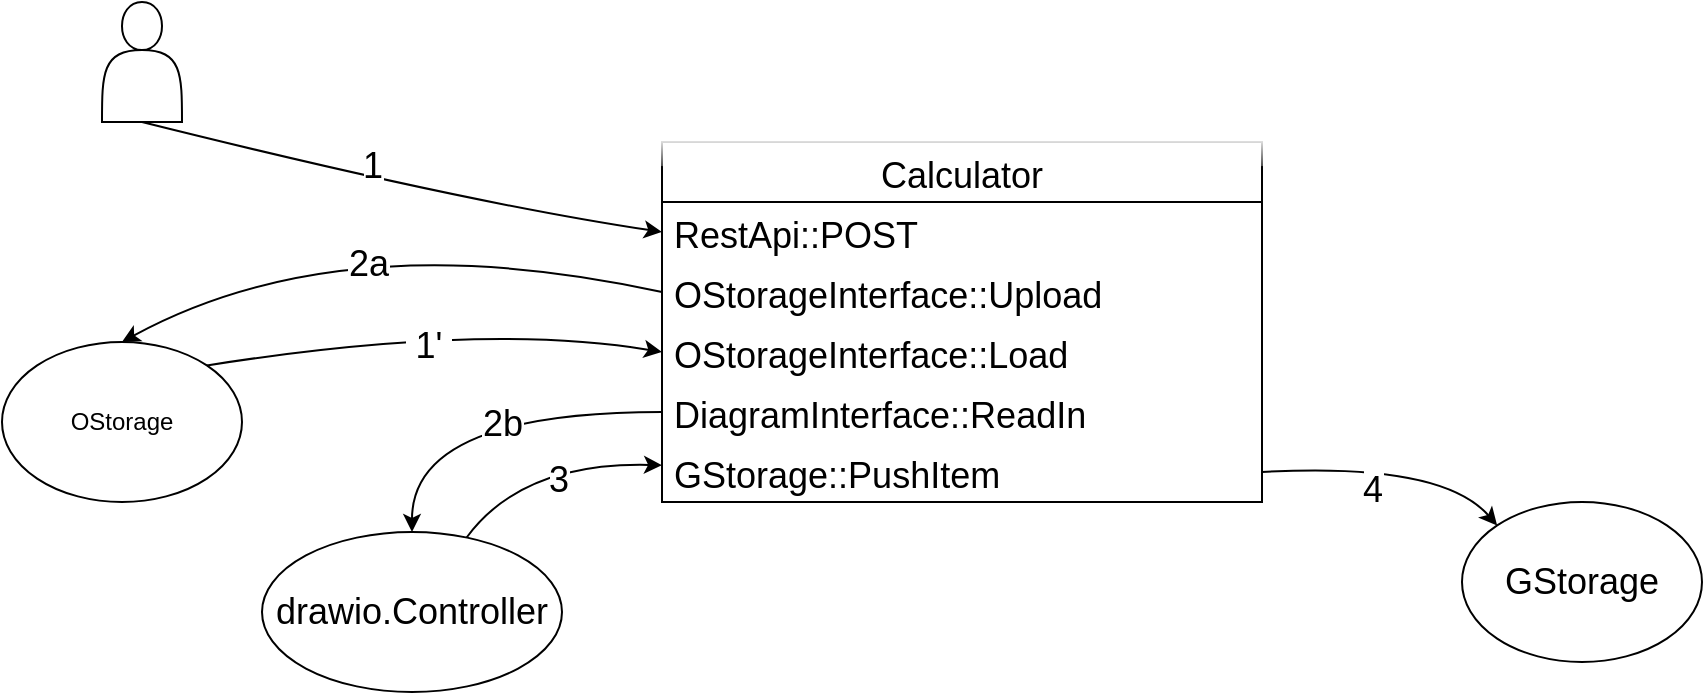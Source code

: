 <mxfile version="20.5.3" type="embed" pages="2"><diagram id="j2BXZ4_hQeI_ByrBw5EK" name="Page-1"><mxGraphModel dx="1712" dy="1120" grid="1" gridSize="10" guides="1" tooltips="1" connect="1" arrows="1" fold="1" page="1" pageScale="1" pageWidth="827" pageHeight="1169" math="0" shadow="0"><root><mxCell id="0"/><mxCell id="1" parent="0"/><mxCell id="cFvfwLcXu9r0Pdm2lPaQ-8" value="" style="edgeStyle=orthogonalEdgeStyle;rounded=0;orthogonalLoop=1;jettySize=auto;html=1;fontSize=18;curved=1;exitX=0;exitY=0.5;exitDx=0;exitDy=0;" parent="1" source="cFvfwLcXu9r0Pdm2lPaQ-19" target="cFvfwLcXu9r0Pdm2lPaQ-7" edge="1"><mxGeometry relative="1" as="geometry"><mxPoint x="440" y="555" as="sourcePoint"/></mxGeometry></mxCell><mxCell id="cFvfwLcXu9r0Pdm2lPaQ-12" value="2b" style="edgeLabel;html=1;align=center;verticalAlign=middle;resizable=0;points=[];fontSize=18;" parent="cFvfwLcXu9r0Pdm2lPaQ-8" vertex="1" connectable="0"><mxGeometry x="0.366" y="8" relative="1" as="geometry"><mxPoint x="37" y="4" as="offset"/></mxGeometry></mxCell><mxCell id="cFvfwLcXu9r0Pdm2lPaQ-2" value="" style="shape=actor;whiteSpace=wrap;html=1;" parent="1" vertex="1"><mxGeometry x="10" y="240" width="40" height="60" as="geometry"/></mxCell><mxCell id="cFvfwLcXu9r0Pdm2lPaQ-3" value="OStorage" style="ellipse;whiteSpace=wrap;html=1;" parent="1" vertex="1"><mxGeometry x="-40" y="410" width="120" height="80" as="geometry"/></mxCell><mxCell id="cFvfwLcXu9r0Pdm2lPaQ-4" value="" style="curved=1;endArrow=classic;html=1;rounded=0;exitX=0.5;exitY=1;exitDx=0;exitDy=0;entryX=0;entryY=0.5;entryDx=0;entryDy=0;" parent="1" source="cFvfwLcXu9r0Pdm2lPaQ-2" target="cFvfwLcXu9r0Pdm2lPaQ-18" edge="1"><mxGeometry width="50" height="50" relative="1" as="geometry"><mxPoint x="170" y="360" as="sourcePoint"/><mxPoint x="287.574" y="351.716" as="targetPoint"/><Array as="points"><mxPoint x="190" y="340"/></Array></mxGeometry></mxCell><mxCell id="cFvfwLcXu9r0Pdm2lPaQ-10" value="1" style="edgeLabel;html=1;align=center;verticalAlign=middle;resizable=0;points=[];fontSize=18;" parent="cFvfwLcXu9r0Pdm2lPaQ-4" vertex="1" connectable="0"><mxGeometry x="-0.119" y="5" relative="1" as="geometry"><mxPoint y="-2" as="offset"/></mxGeometry></mxCell><mxCell id="cFvfwLcXu9r0Pdm2lPaQ-5" value="" style="curved=1;endArrow=classic;html=1;rounded=0;exitX=1;exitY=0;exitDx=0;exitDy=0;entryX=0;entryY=0.5;entryDx=0;entryDy=0;" parent="1" source="cFvfwLcXu9r0Pdm2lPaQ-3" target="cFvfwLcXu9r0Pdm2lPaQ-20" edge="1"><mxGeometry width="50" height="50" relative="1" as="geometry"><mxPoint x="390" y="600" as="sourcePoint"/><mxPoint x="740" y="370" as="targetPoint"/><Array as="points"><mxPoint x="200" y="400"/></Array></mxGeometry></mxCell><mxCell id="cFvfwLcXu9r0Pdm2lPaQ-11" value="&amp;nbsp;1'&amp;nbsp;" style="edgeLabel;html=1;align=center;verticalAlign=middle;resizable=0;points=[];fontSize=18;" parent="cFvfwLcXu9r0Pdm2lPaQ-5" vertex="1" connectable="0"><mxGeometry x="-0.01" y="-6" relative="1" as="geometry"><mxPoint x="-3" y="2" as="offset"/></mxGeometry></mxCell><mxCell id="cFvfwLcXu9r0Pdm2lPaQ-7" value="&lt;font style=&quot;font-size: 18px&quot;&gt;drawio.Controller&lt;/font&gt;" style="ellipse;whiteSpace=wrap;html=1;" parent="1" vertex="1"><mxGeometry x="90" y="505" width="150" height="80" as="geometry"/></mxCell><mxCell id="cFvfwLcXu9r0Pdm2lPaQ-17" value="Calculator" style="swimlane;fontStyle=0;childLayout=stackLayout;horizontal=1;startSize=30;horizontalStack=0;resizeParent=1;resizeParentMax=0;resizeLast=0;collapsible=1;marginBottom=0;fontSize=18;glass=1;labelPadding=0;" parent="1" vertex="1"><mxGeometry x="290" y="310" width="300" height="180" as="geometry"><mxRectangle x="290" y="310" width="110" height="30" as="alternateBounds"/></mxGeometry></mxCell><mxCell id="cFvfwLcXu9r0Pdm2lPaQ-18" value="RestApi::POST" style="text;strokeColor=none;fillColor=none;align=left;verticalAlign=middle;spacingLeft=4;spacingRight=4;overflow=hidden;points=[[0,0.5],[1,0.5]];portConstraint=eastwest;rotatable=0;fontSize=18;" parent="cFvfwLcXu9r0Pdm2lPaQ-17" vertex="1"><mxGeometry y="30" width="300" height="30" as="geometry"/></mxCell><mxCell id="cFvfwLcXu9r0Pdm2lPaQ-34" value="OStorageInterface::Upload" style="text;strokeColor=none;fillColor=none;align=left;verticalAlign=middle;spacingLeft=4;spacingRight=4;overflow=hidden;points=[[0,0.5],[1,0.5]];portConstraint=eastwest;rotatable=0;glass=1;fontSize=18;" parent="cFvfwLcXu9r0Pdm2lPaQ-17" vertex="1"><mxGeometry y="60" width="300" height="30" as="geometry"/></mxCell><mxCell id="cFvfwLcXu9r0Pdm2lPaQ-20" value="OStorageInterface::Load" style="text;strokeColor=none;fillColor=none;align=left;verticalAlign=middle;spacingLeft=4;spacingRight=4;overflow=hidden;points=[[0,0.5],[1,0.5]];portConstraint=eastwest;rotatable=0;fontSize=18;" parent="cFvfwLcXu9r0Pdm2lPaQ-17" vertex="1"><mxGeometry y="90" width="300" height="30" as="geometry"/></mxCell><mxCell id="cFvfwLcXu9r0Pdm2lPaQ-19" value="DiagramInterface::ReadIn" style="text;strokeColor=none;fillColor=none;align=left;verticalAlign=middle;spacingLeft=4;spacingRight=4;overflow=hidden;points=[[0,0.5],[1,0.5]];portConstraint=eastwest;rotatable=0;fontSize=18;" parent="cFvfwLcXu9r0Pdm2lPaQ-17" vertex="1"><mxGeometry y="120" width="300" height="30" as="geometry"/></mxCell><mxCell id="cFvfwLcXu9r0Pdm2lPaQ-26" value="GStorage::PushItem" style="text;strokeColor=none;fillColor=none;align=left;verticalAlign=middle;spacingLeft=4;spacingRight=4;overflow=hidden;points=[[0,0.5],[1,0.5]];portConstraint=eastwest;rotatable=0;glass=1;fontSize=18;" parent="cFvfwLcXu9r0Pdm2lPaQ-17" vertex="1"><mxGeometry y="150" width="300" height="30" as="geometry"/></mxCell><mxCell id="cFvfwLcXu9r0Pdm2lPaQ-27" value="" style="curved=1;endArrow=classic;html=1;rounded=0;fontSize=18;" parent="1" source="cFvfwLcXu9r0Pdm2lPaQ-7" target="cFvfwLcXu9r0Pdm2lPaQ-26" edge="1"><mxGeometry width="50" height="50" relative="1" as="geometry"><mxPoint x="400" y="570" as="sourcePoint"/><mxPoint x="450" y="520" as="targetPoint"/><Array as="points"><mxPoint x="220" y="470"/></Array></mxGeometry></mxCell><mxCell id="cFvfwLcXu9r0Pdm2lPaQ-28" value="3" style="edgeLabel;html=1;align=center;verticalAlign=middle;resizable=0;points=[];fontSize=18;" parent="cFvfwLcXu9r0Pdm2lPaQ-27" vertex="1" connectable="0"><mxGeometry x="0.266" y="-15" relative="1" as="geometry"><mxPoint x="-9" y="-7" as="offset"/></mxGeometry></mxCell><mxCell id="cFvfwLcXu9r0Pdm2lPaQ-29" value="GStorage" style="ellipse;whiteSpace=wrap;html=1;glass=1;fontSize=18;" parent="1" vertex="1"><mxGeometry x="690" y="490" width="120" height="80" as="geometry"/></mxCell><mxCell id="cFvfwLcXu9r0Pdm2lPaQ-30" value="" style="curved=1;endArrow=classic;html=1;rounded=0;fontSize=18;exitX=1;exitY=0.5;exitDx=0;exitDy=0;entryX=0;entryY=0;entryDx=0;entryDy=0;" parent="1" source="cFvfwLcXu9r0Pdm2lPaQ-26" target="cFvfwLcXu9r0Pdm2lPaQ-29" edge="1"><mxGeometry width="50" height="50" relative="1" as="geometry"><mxPoint x="640" y="480" as="sourcePoint"/><mxPoint x="690" y="430" as="targetPoint"/><Array as="points"><mxPoint x="680" y="470"/></Array></mxGeometry></mxCell><mxCell id="cFvfwLcXu9r0Pdm2lPaQ-31" value="4" style="edgeLabel;html=1;align=center;verticalAlign=middle;resizable=0;points=[];fontSize=18;" parent="cFvfwLcXu9r0Pdm2lPaQ-30" vertex="1" connectable="0"><mxGeometry x="-0.183" y="-11" relative="1" as="geometry"><mxPoint y="1" as="offset"/></mxGeometry></mxCell><mxCell id="cFvfwLcXu9r0Pdm2lPaQ-32" value="" style="curved=1;endArrow=classic;html=1;rounded=0;fontSize=18;entryX=0.5;entryY=0;entryDx=0;entryDy=0;exitX=0;exitY=0.5;exitDx=0;exitDy=0;" parent="1" source="cFvfwLcXu9r0Pdm2lPaQ-34" target="cFvfwLcXu9r0Pdm2lPaQ-3" edge="1"><mxGeometry width="50" height="50" relative="1" as="geometry"><mxPoint x="280" y="390" as="sourcePoint"/><mxPoint x="150" y="380" as="targetPoint"/><Array as="points"><mxPoint x="130" y="350"/></Array></mxGeometry></mxCell><mxCell id="cFvfwLcXu9r0Pdm2lPaQ-33" value="2a" style="edgeLabel;html=1;align=center;verticalAlign=middle;resizable=0;points=[];fontSize=18;" parent="cFvfwLcXu9r0Pdm2lPaQ-32" vertex="1" connectable="0"><mxGeometry x="0.023" y="-6" relative="1" as="geometry"><mxPoint x="-4" y="23" as="offset"/></mxGeometry></mxCell></root></mxGraphModel></diagram><diagram id="Y6_PfOeL8vAFTN9dma1x" name="Page-2"><mxGraphModel dx="1125" dy="1148" grid="1" gridSize="10" guides="1" tooltips="1" connect="1" arrows="1" fold="1" page="1" pageScale="1" pageWidth="827" pageHeight="1169" math="0" shadow="0"><root><mxCell id="0"/><mxCell id="1" parent="0"/><mxCell id="a76H_n0qe2778WBYgKAY-1" value="DiagramConverter" style="ellipse;whiteSpace=wrap;html=1;glass=1;fontSize=18;sketch=1;rounded=1;" parent="1" vertex="1"><mxGeometry x="1030" y="235" width="160" height="80" as="geometry"/></mxCell><mxCell id="a76H_n0qe2778WBYgKAY-2" value="OStorage" style="ellipse;whiteSpace=wrap;html=1;fontSize=18;glass=1;sketch=1;rounded=1;" parent="1" vertex="1"><mxGeometry x="1060" y="320" width="120" height="60" as="geometry"/></mxCell><mxCell id="a76H_n0qe2778WBYgKAY-6" value="GStorage" style="ellipse;whiteSpace=wrap;html=1;fontSize=18;glass=1;sketch=1;rounded=1;" parent="1" vertex="1"><mxGeometry x="1070" y="390" width="120" height="60" as="geometry"/></mxCell><mxCell id="a76H_n0qe2778WBYgKAY-8" value="type Diagram::Item" style="ellipse;whiteSpace=wrap;html=1;glass=1;fontSize=18;sketch=1;rounded=1;" parent="1" vertex="1"><mxGeometry x="376" y="30" width="196" height="80" as="geometry"/></mxCell><mxCell id="a76H_n0qe2778WBYgKAY-19" value="" style="edgeStyle=orthogonalEdgeStyle;rounded=1;orthogonalLoop=1;jettySize=auto;html=1;fontSize=18;entryX=0;entryY=0.5;entryDx=0;entryDy=0;exitX=1;exitY=1;exitDx=0;exitDy=0;sketch=1;" parent="1" source="a76H_n0qe2778WBYgKAY-11" target="a76H_n0qe2778WBYgKAY-17" edge="1"><mxGeometry relative="1" as="geometry"/></mxCell><mxCell id="a76H_n0qe2778WBYgKAY-20" value="" style="edgeStyle=orthogonalEdgeStyle;rounded=1;orthogonalLoop=1;jettySize=auto;html=1;fontSize=18;entryX=0;entryY=0.5;entryDx=0;entryDy=0;sketch=1;" parent="1" source="a76H_n0qe2778WBYgKAY-11" target="a76H_n0qe2778WBYgKAY-16" edge="1"><mxGeometry relative="1" as="geometry"/></mxCell><mxCell id="a76H_n0qe2778WBYgKAY-21" value="" style="edgeStyle=orthogonalEdgeStyle;rounded=1;orthogonalLoop=1;jettySize=auto;html=1;fontSize=18;sketch=1;" parent="1" source="a76H_n0qe2778WBYgKAY-11" target="a76H_n0qe2778WBYgKAY-18" edge="1"><mxGeometry relative="1" as="geometry"/></mxCell><mxCell id="a76H_n0qe2778WBYgKAY-24" value="" style="edgeStyle=orthogonalEdgeStyle;rounded=1;orthogonalLoop=1;jettySize=auto;html=1;fontSize=18;entryX=0;entryY=0.5;entryDx=0;entryDy=0;sketch=1;" parent="1" source="a76H_n0qe2778WBYgKAY-11" target="a76H_n0qe2778WBYgKAY-23" edge="1"><mxGeometry relative="1" as="geometry"/></mxCell><mxCell id="a76H_n0qe2778WBYgKAY-25" value="" style="edgeStyle=orthogonalEdgeStyle;rounded=1;orthogonalLoop=1;jettySize=auto;html=1;fontSize=18;entryX=0;entryY=0.5;entryDx=0;entryDy=0;sketch=1;" parent="1" source="a76H_n0qe2778WBYgKAY-11" target="a76H_n0qe2778WBYgKAY-22" edge="1"><mxGeometry relative="1" as="geometry"/></mxCell><mxCell id="a76H_n0qe2778WBYgKAY-11" value="Diagram&lt;br&gt;UseCase" style="ellipse;whiteSpace=wrap;html=1;glass=1;fontSize=18;sketch=1;rounded=1;" parent="1" vertex="1"><mxGeometry x="414" y="200" width="120" height="80" as="geometry"/></mxCell><mxCell id="a76H_n0qe2778WBYgKAY-13" value="" style="endArrow=classic;html=1;rounded=1;fontSize=18;entryX=0.5;entryY=1;entryDx=0;entryDy=0;exitX=0.5;exitY=0;exitDx=0;exitDy=0;sketch=1;" parent="1" source="a76H_n0qe2778WBYgKAY-11" target="a76H_n0qe2778WBYgKAY-8" edge="1"><mxGeometry width="50" height="50" relative="1" as="geometry"><mxPoint x="560" y="150" as="sourcePoint"/><mxPoint x="610" y="100" as="targetPoint"/></mxGeometry></mxCell><mxCell id="a76H_n0qe2778WBYgKAY-15" value="Calculator" style="swimlane;fontStyle=0;childLayout=stackLayout;horizontal=1;startSize=30;horizontalStack=0;resizeParent=1;resizeParentMax=0;resizeLast=0;collapsible=1;marginBottom=0;glass=1;fontSize=18;sketch=1;rounded=1;" parent="1" vertex="1"><mxGeometry x="600" y="170" width="210" height="180" as="geometry"/></mxCell><mxCell id="a76H_n0qe2778WBYgKAY-22" value="Upload from UI" style="text;strokeColor=none;fillColor=none;align=left;verticalAlign=middle;spacingLeft=4;spacingRight=4;overflow=hidden;points=[[0,0.5],[1,0.5]];portConstraint=eastwest;rotatable=0;glass=1;fontSize=18;sketch=1;rounded=1;" parent="a76H_n0qe2778WBYgKAY-15" vertex="1"><mxGeometry y="30" width="210" height="30" as="geometry"/></mxCell><mxCell id="a76H_n0qe2778WBYgKAY-23" value="Upload from OStorage" style="text;strokeColor=none;fillColor=none;align=left;verticalAlign=middle;spacingLeft=4;spacingRight=4;overflow=hidden;points=[[0,0.5],[1,0.5]];portConstraint=eastwest;rotatable=0;glass=1;fontSize=18;sketch=1;rounded=1;" parent="a76H_n0qe2778WBYgKAY-15" vertex="1"><mxGeometry y="60" width="210" height="30" as="geometry"/></mxCell><mxCell id="a76H_n0qe2778WBYgKAY-16" value="Split to Elements" style="text;strokeColor=none;fillColor=none;align=left;verticalAlign=middle;spacingLeft=4;spacingRight=4;overflow=hidden;points=[[0,0.5],[1,0.5]];portConstraint=eastwest;rotatable=0;glass=1;fontSize=18;sketch=1;rounded=1;" parent="a76H_n0qe2778WBYgKAY-15" vertex="1"><mxGeometry y="90" width="210" height="30" as="geometry"/></mxCell><mxCell id="a76H_n0qe2778WBYgKAY-17" value="Store in Ostore" style="text;strokeColor=none;fillColor=none;align=left;verticalAlign=middle;spacingLeft=4;spacingRight=4;overflow=hidden;points=[[0,0.5],[1,0.5]];portConstraint=eastwest;rotatable=0;glass=1;fontSize=18;sketch=1;rounded=1;" parent="a76H_n0qe2778WBYgKAY-15" vertex="1"><mxGeometry y="120" width="210" height="30" as="geometry"/></mxCell><mxCell id="a76H_n0qe2778WBYgKAY-18" value="Store in Gstore" style="text;strokeColor=none;fillColor=none;align=left;verticalAlign=middle;spacingLeft=4;spacingRight=4;overflow=hidden;points=[[0,0.5],[1,0.5]];portConstraint=eastwest;rotatable=0;glass=1;fontSize=18;sketch=1;rounded=1;" parent="a76H_n0qe2778WBYgKAY-15" vertex="1"><mxGeometry y="150" width="210" height="30" as="geometry"/></mxCell><mxCell id="a76H_n0qe2778WBYgKAY-31" value="" style="endArrow=classic;html=1;rounded=1;fontSize=18;entryX=0;entryY=0.5;entryDx=0;entryDy=0;sketch=1;" parent="1" source="a76H_n0qe2778WBYgKAY-16" target="a76H_n0qe2778WBYgKAY-1" edge="1"><mxGeometry width="50" height="50" relative="1" as="geometry"><mxPoint x="390" y="580" as="sourcePoint"/><mxPoint x="440" y="530" as="targetPoint"/></mxGeometry></mxCell><mxCell id="a76H_n0qe2778WBYgKAY-32" value="" style="endArrow=classic;html=1;rounded=1;fontSize=18;entryX=0;entryY=0.5;entryDx=0;entryDy=0;exitX=1;exitY=0.5;exitDx=0;exitDy=0;sketch=1;" parent="1" source="a76H_n0qe2778WBYgKAY-18" target="a76H_n0qe2778WBYgKAY-6" edge="1"><mxGeometry width="50" height="50" relative="1" as="geometry"><mxPoint x="390" y="580" as="sourcePoint"/><mxPoint x="440" y="530" as="targetPoint"/></mxGeometry></mxCell><mxCell id="a76H_n0qe2778WBYgKAY-36" value="" style="endArrow=classic;html=1;rounded=1;sketch=1;fontSize=18;exitX=1;exitY=0.5;exitDx=0;exitDy=0;entryX=0;entryY=0.5;entryDx=0;entryDy=0;" parent="1" source="a76H_n0qe2778WBYgKAY-17" target="a76H_n0qe2778WBYgKAY-2" edge="1"><mxGeometry width="50" height="50" relative="1" as="geometry"><mxPoint x="940" y="340" as="sourcePoint"/><mxPoint x="990" y="290" as="targetPoint"/></mxGeometry></mxCell></root></mxGraphModel></diagram></mxfile>